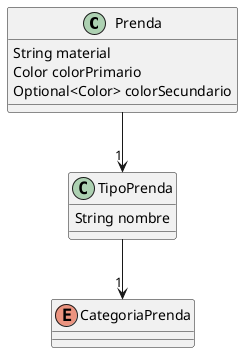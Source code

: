@startuml qmp_diagrama

class Prenda {
    String material
    Color colorPrimario
    Optional<Color> colorSecundario
}

class TipoPrenda {
    String nombre
}

Prenda --> "1" TipoPrenda

enum CategoriaPrenda

TipoPrenda --> "1" CategoriaPrenda

@enduml